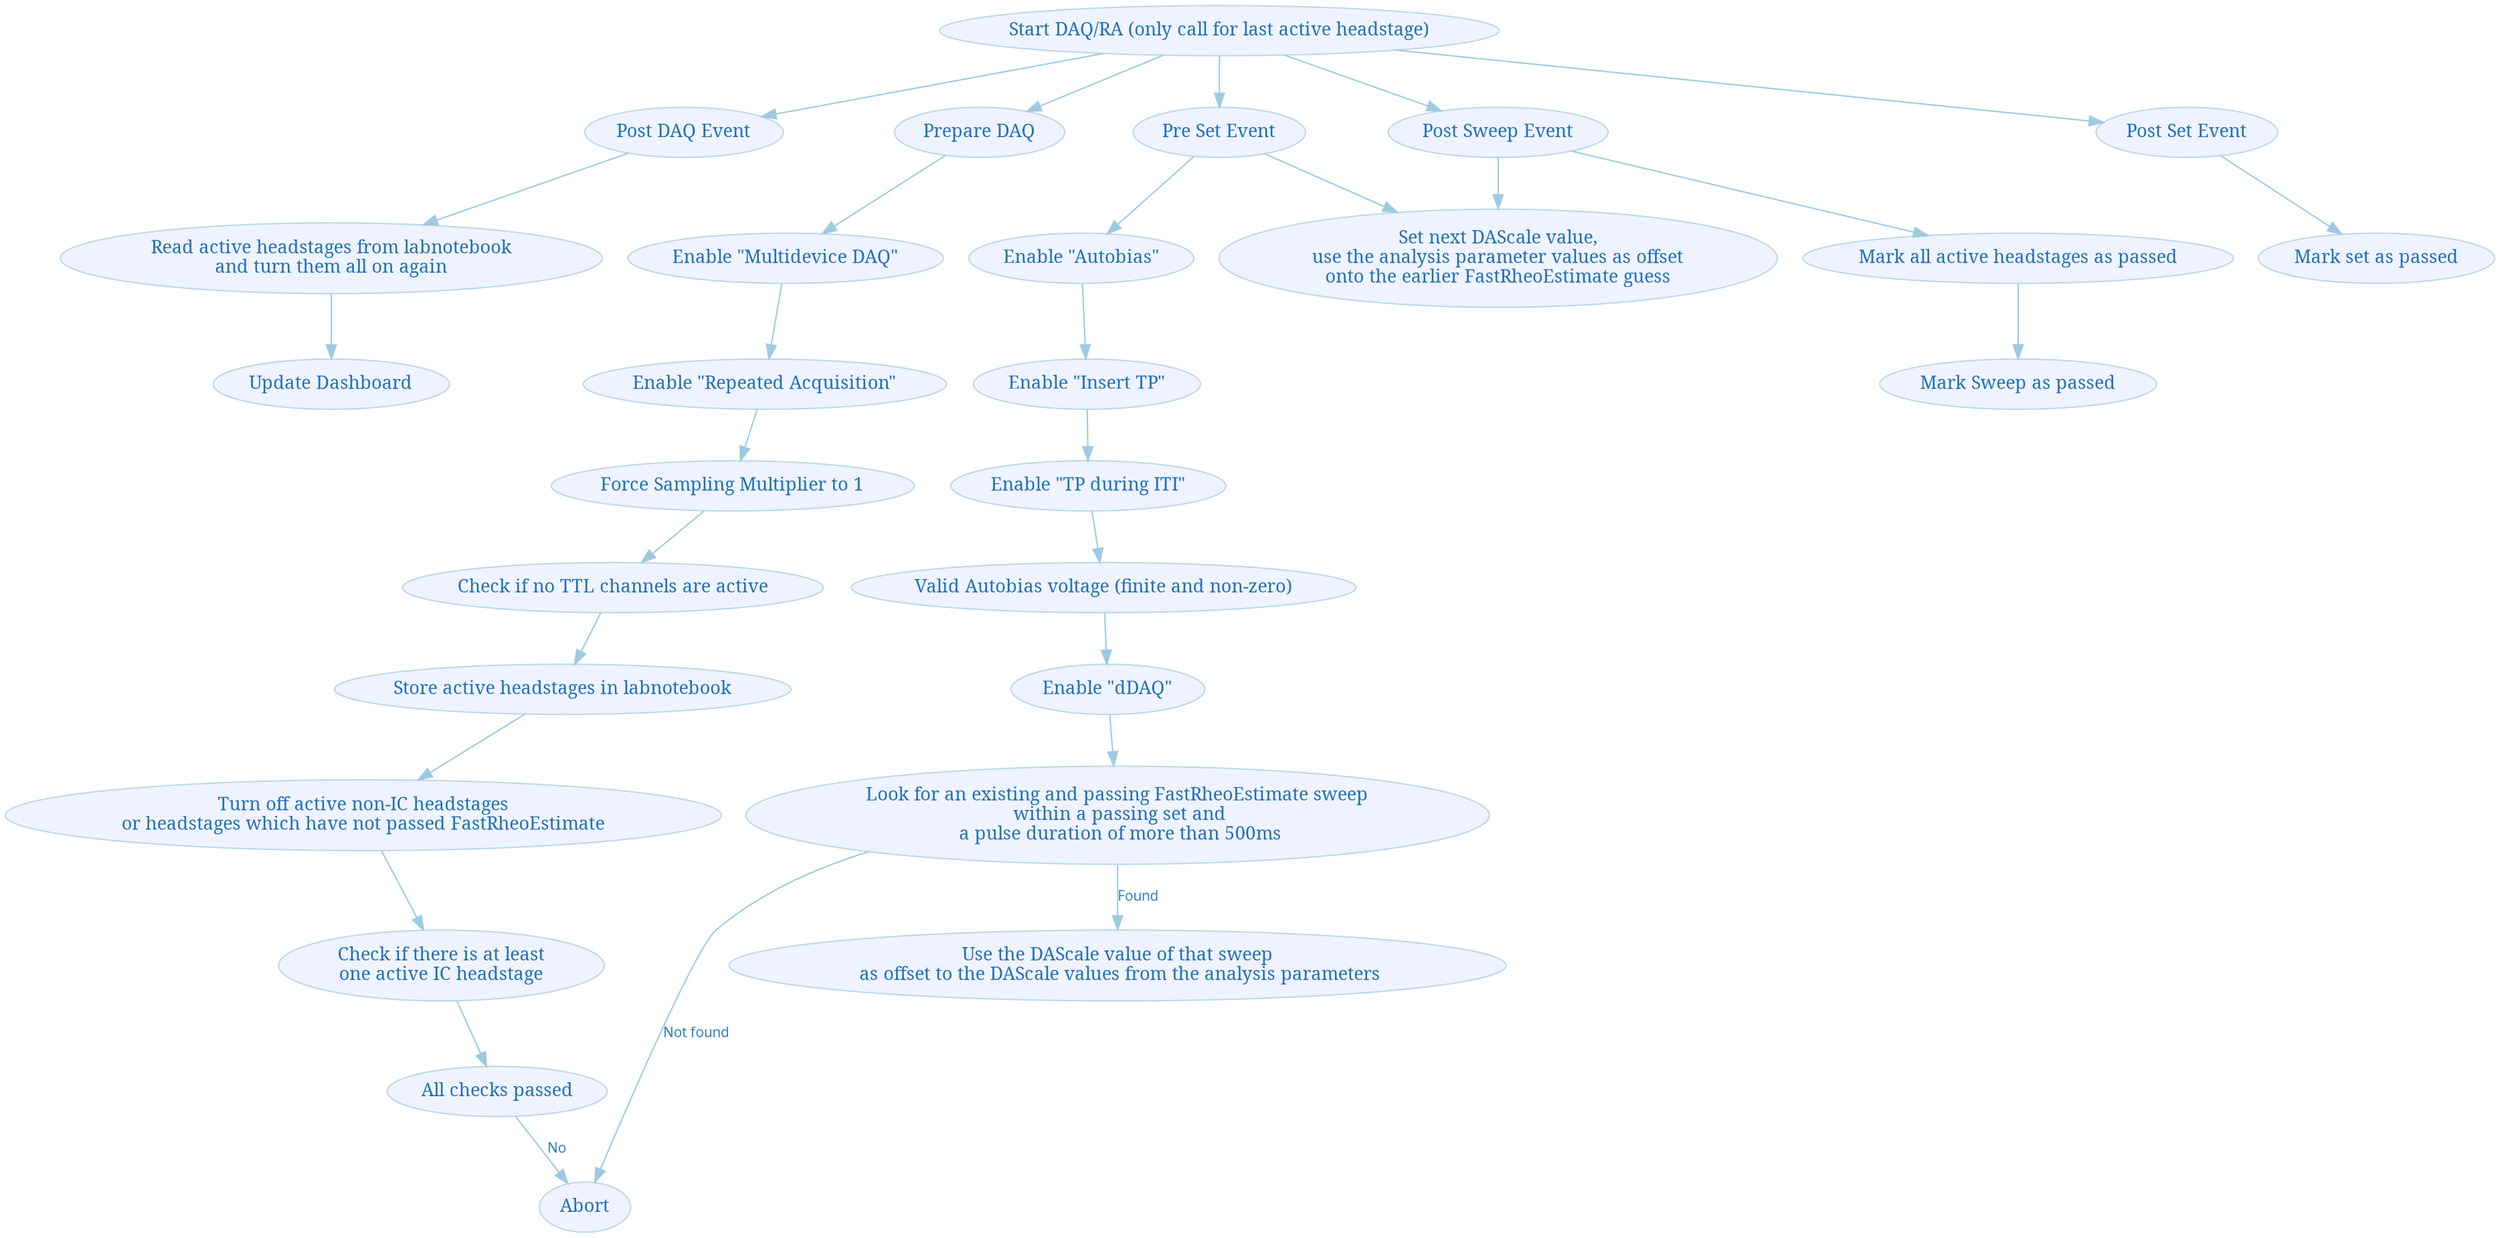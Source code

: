 digraph G {
    fontname="sans-serif";
    compound="true";
    ratio="compress";
    center="true";
    penwidth="0.1";
    edge [comment="Wildcard edge",
          fontname="sans-serif",
          fontsize=10,
          colorscheme="blues3",
          color=2,
          fontcolor=3];
    node [fontname="serif",
          fontsize=13,
          fillcolor="1",
          colorscheme="blues4",
          color="2",
          fontcolor="4",
          style="filled"];
    "Start DAQ/RA (only call for last active headstage)";
    "Post DAQ Event";
    "Prepare DAQ";
    "Pre Set Event";
    "Start DAQ/RA (only call for last active headstage)" -> "Post Sweep Event";
    "Start DAQ/RA (only call for last active headstage)" -> "Post DAQ Event";
    "Start DAQ/RA (only call for last active headstage)" -> "Pre Set Event";
    "Start DAQ/RA (only call for last active headstage)" -> "Prepare DAQ";
    "Enable \"Multidevice DAQ\"";
    "Enable \"dDAQ\"";
    "Enable \"Repeated Acquisition\"";
    "Check if no TTL channels are active";
    "Enable \"TP during ITI\"";
    "Valid Autobias voltage (finite and non-zero)";
    "Enable \"Insert TP\"";
    "Enable \"Autobias\"";
    "Force Sampling Multiplier to 1";
    "All checks passed";
    "Check if there is at least\none active IC headstage";
    "Abort";
    "Store active headstages in labnotebook";
    "Turn off active non-IC headstages\nor headstages which have not passed FastRheoEstimate";
    "Look for an existing and passing FastRheoEstimate sweep\n within a passing set and\n a pulse duration of more than 500ms";
    "Use the DAScale value of that sweep\n as offset to the DAScale values from the analysis parameters";
    "Store active headstages in labnotebook";
    "Valid Autobias voltage (finite and non-zero)";
    "Prepare DAQ" -> "Enable \"Multidevice DAQ\"";
    "Enable \"Multidevice DAQ\"" -> "Enable \"Repeated Acquisition\"";
    "Enable \"Repeated Acquisition\"" -> "Force Sampling Multiplier to 1";
    "Force Sampling Multiplier to 1" -> "Check if no TTL channels are active";
    "Check if no TTL channels are active" -> "Store active headstages in labnotebook";
    "Store active headstages in labnotebook" -> "Turn off active non-IC headstages\nor headstages which have not passed FastRheoEstimate";
    "Post Sweep Event";
    "Post Sweep Event" -> "Mark all active headstages as passed";
    "Mark Sweep as passed";
    "All checks passed" -> "Abort"  [label="No"];
    "Mark all active headstages as passed" -> "Mark Sweep as passed";
    "Read active headstages from labnotebook\nand turn them all on again";
    "Post DAQ Event" -> "Read active headstages from labnotebook\nand turn them all on again";
    "Update Dashboard";
    "Read active headstages from labnotebook\nand turn them all on again" -> "Update Dashboard";
    "Post Set Event" -> "Mark set as passed";
    "Set next DAScale value,\nuse the analysis parameter values as offset\nonto the earlier FastRheoEstimate guess";
    "Pre Set Event" -> "Enable \"Autobias\"";
    "Enable \"Autobias\"" -> "Enable \"Insert TP\"";
    "Enable \"Insert TP\"" -> "Enable \"TP during ITI\"";
    "Enable \"TP during ITI\"" -> "Valid Autobias voltage (finite and non-zero)";
    "Valid Autobias voltage (finite and non-zero)" -> "Enable \"dDAQ\"";
    "Enable \"dDAQ\"" -> "Look for an existing and passing FastRheoEstimate sweep\n within a passing set and\n a pulse duration of more than 500ms";
    "Look for an existing and passing FastRheoEstimate sweep\n within a passing set and\n a pulse duration of more than 500ms" -> "Use the DAScale value of that sweep\n as offset to the DAScale values from the analysis parameters"  [label="Found"];
    "Look for an existing and passing FastRheoEstimate sweep\n within a passing set and\n a pulse duration of more than 500ms" -> "Abort"  [label="Not found"];
    "Turn off active non-IC headstages\nor headstages which have not passed FastRheoEstimate" -> "Check if there is at least\none active IC headstage";
    "Start DAQ/RA (only call for last active headstage)" -> "Post Set Event";
    "Use the DAScale value of that sweep\n as offset to the DAScale values from the analysis parameters";
    "Check if there is at least\none active IC headstage" -> "All checks passed";
    "Pre Set Event" -> "Set next DAScale value,\nuse the analysis parameter values as offset\nonto the earlier FastRheoEstimate guess";
    "Post Sweep Event" -> "Set next DAScale value,\nuse the analysis parameter values as offset\nonto the earlier FastRheoEstimate guess";
}
